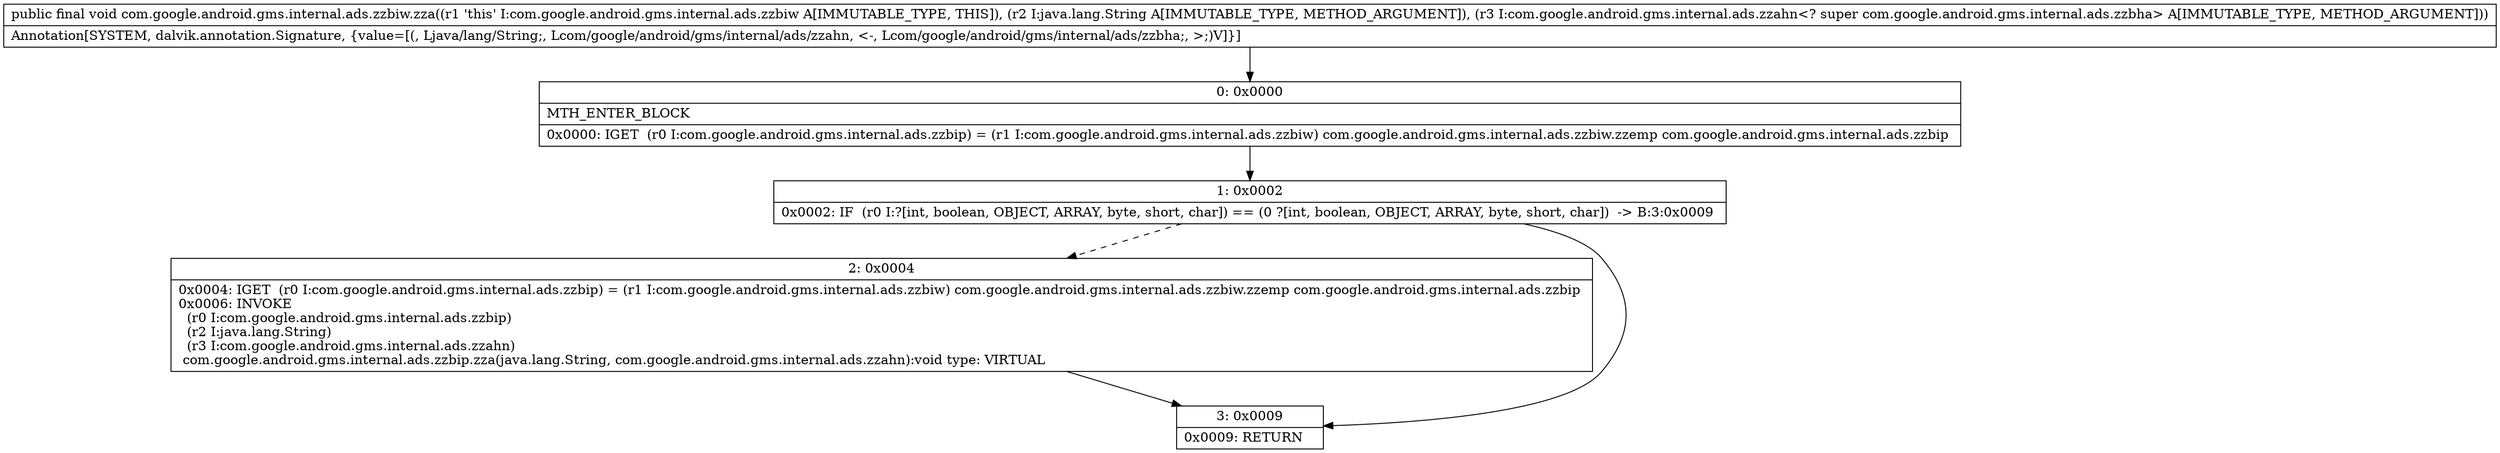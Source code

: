 digraph "CFG forcom.google.android.gms.internal.ads.zzbiw.zza(Ljava\/lang\/String;Lcom\/google\/android\/gms\/internal\/ads\/zzahn;)V" {
Node_0 [shape=record,label="{0\:\ 0x0000|MTH_ENTER_BLOCK\l|0x0000: IGET  (r0 I:com.google.android.gms.internal.ads.zzbip) = (r1 I:com.google.android.gms.internal.ads.zzbiw) com.google.android.gms.internal.ads.zzbiw.zzemp com.google.android.gms.internal.ads.zzbip \l}"];
Node_1 [shape=record,label="{1\:\ 0x0002|0x0002: IF  (r0 I:?[int, boolean, OBJECT, ARRAY, byte, short, char]) == (0 ?[int, boolean, OBJECT, ARRAY, byte, short, char])  \-\> B:3:0x0009 \l}"];
Node_2 [shape=record,label="{2\:\ 0x0004|0x0004: IGET  (r0 I:com.google.android.gms.internal.ads.zzbip) = (r1 I:com.google.android.gms.internal.ads.zzbiw) com.google.android.gms.internal.ads.zzbiw.zzemp com.google.android.gms.internal.ads.zzbip \l0x0006: INVOKE  \l  (r0 I:com.google.android.gms.internal.ads.zzbip)\l  (r2 I:java.lang.String)\l  (r3 I:com.google.android.gms.internal.ads.zzahn)\l com.google.android.gms.internal.ads.zzbip.zza(java.lang.String, com.google.android.gms.internal.ads.zzahn):void type: VIRTUAL \l}"];
Node_3 [shape=record,label="{3\:\ 0x0009|0x0009: RETURN   \l}"];
MethodNode[shape=record,label="{public final void com.google.android.gms.internal.ads.zzbiw.zza((r1 'this' I:com.google.android.gms.internal.ads.zzbiw A[IMMUTABLE_TYPE, THIS]), (r2 I:java.lang.String A[IMMUTABLE_TYPE, METHOD_ARGUMENT]), (r3 I:com.google.android.gms.internal.ads.zzahn\<? super com.google.android.gms.internal.ads.zzbha\> A[IMMUTABLE_TYPE, METHOD_ARGUMENT]))  | Annotation[SYSTEM, dalvik.annotation.Signature, \{value=[(, Ljava\/lang\/String;, Lcom\/google\/android\/gms\/internal\/ads\/zzahn, \<\-, Lcom\/google\/android\/gms\/internal\/ads\/zzbha;, \>;)V]\}]\l}"];
MethodNode -> Node_0;
Node_0 -> Node_1;
Node_1 -> Node_2[style=dashed];
Node_1 -> Node_3;
Node_2 -> Node_3;
}

